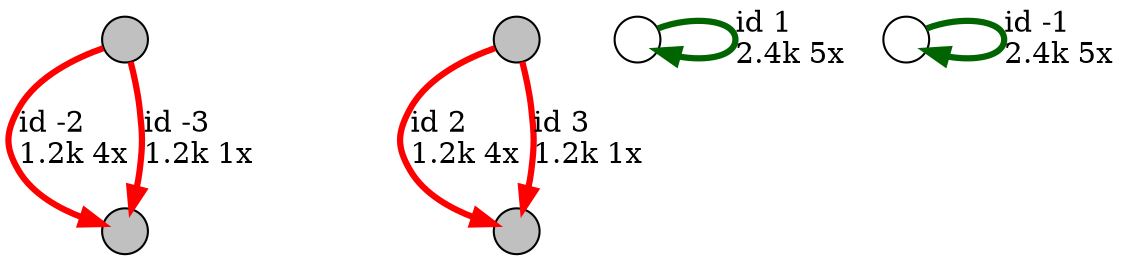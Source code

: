 digraph {
nodesep = 0.5;
node [shape = circle, label = "", height = 0.3];
"0" [style = "filled", fillcolor = "grey"];
"1" [style = "filled", fillcolor = "grey"];
"2" [style = "filled", fillcolor = "grey"];
"3" [style = "filled", fillcolor = "grey"];
"4" -> "4" [label = "id 1\l2.4k 5x", color = "darkgreen" , penwidth = 3] ;
"5" -> "5" [label = "id -1\l2.4k 5x", color = "darkgreen" , penwidth = 3] ;
"2" -> "1" [label = "id 2\l1.2k 4x", color = "red" , penwidth = 3] ;
"0" -> "3" [label = "id -2\l1.2k 4x", color = "red" , penwidth = 3] ;
"2" -> "1" [label = "id 3\l1.2k 1x", color = "red" , penwidth = 3] ;
"0" -> "3" [label = "id -3\l1.2k 1x", color = "red" , penwidth = 3] ;
}
